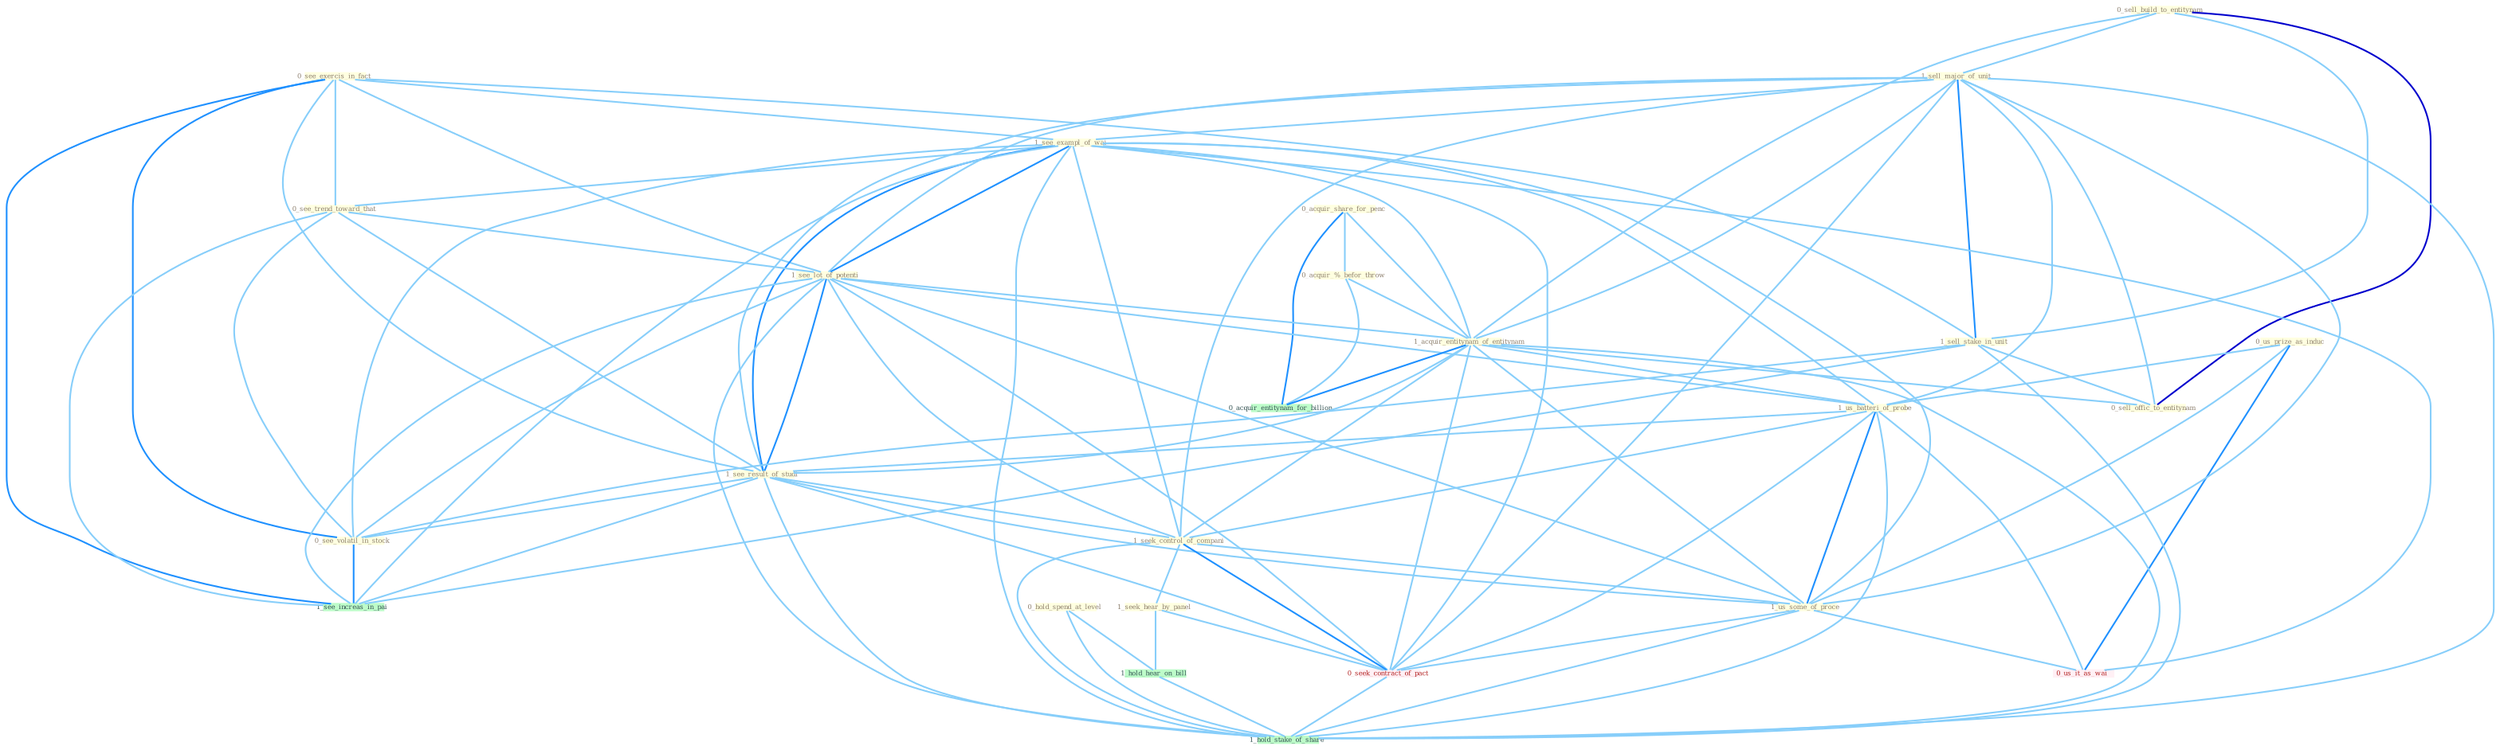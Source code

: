 Graph G{ 
    node
    [shape=polygon,style=filled,width=.5,height=.06,color="#BDFCC9",fixedsize=true,fontsize=4,
    fontcolor="#2f4f4f"];
    {node
    [color="#ffffe0", fontcolor="#8b7d6b"] "0_sell_build_to_entitynam " "0_acquir_share_for_penc " "0_us_prize_as_induc " "0_hold_spend_at_level " "0_acquir_%_befor_throw " "0_see_exercis_in_fact " "1_sell_major_of_unit " "1_see_exampl_of_wai " "0_see_trend_toward_that " "1_see_lot_of_potenti " "1_acquir_entitynam_of_entitynam " "1_sell_stake_in_unit " "1_us_batteri_of_probe " "1_see_result_of_studi " "0_see_volatil_in_stock " "0_sell_offic_to_entitynam " "1_seek_control_of_compani " "1_seek_hear_by_panel " "1_us_some_of_proce "}
{node [color="#fff0f5", fontcolor="#b22222"] "0_seek_contract_of_pact " "0_us_it_as_wai "}
edge [color="#B0E2FF"];

	"0_sell_build_to_entitynam " -- "1_sell_major_of_unit " [w="1", color="#87cefa" ];
	"0_sell_build_to_entitynam " -- "1_acquir_entitynam_of_entitynam " [w="1", color="#87cefa" ];
	"0_sell_build_to_entitynam " -- "1_sell_stake_in_unit " [w="1", color="#87cefa" ];
	"0_sell_build_to_entitynam " -- "0_sell_offic_to_entitynam " [w="3", color="#0000cd" , len=0.6];
	"0_acquir_share_for_penc " -- "0_acquir_%_befor_throw " [w="1", color="#87cefa" ];
	"0_acquir_share_for_penc " -- "1_acquir_entitynam_of_entitynam " [w="1", color="#87cefa" ];
	"0_acquir_share_for_penc " -- "0_acquir_entitynam_for_billion " [w="2", color="#1e90ff" , len=0.8];
	"0_us_prize_as_induc " -- "1_us_batteri_of_probe " [w="1", color="#87cefa" ];
	"0_us_prize_as_induc " -- "1_us_some_of_proce " [w="1", color="#87cefa" ];
	"0_us_prize_as_induc " -- "0_us_it_as_wai " [w="2", color="#1e90ff" , len=0.8];
	"0_hold_spend_at_level " -- "1_hold_hear_on_bill " [w="1", color="#87cefa" ];
	"0_hold_spend_at_level " -- "1_hold_stake_of_share " [w="1", color="#87cefa" ];
	"0_acquir_%_befor_throw " -- "1_acquir_entitynam_of_entitynam " [w="1", color="#87cefa" ];
	"0_acquir_%_befor_throw " -- "0_acquir_entitynam_for_billion " [w="1", color="#87cefa" ];
	"0_see_exercis_in_fact " -- "1_see_exampl_of_wai " [w="1", color="#87cefa" ];
	"0_see_exercis_in_fact " -- "0_see_trend_toward_that " [w="1", color="#87cefa" ];
	"0_see_exercis_in_fact " -- "1_see_lot_of_potenti " [w="1", color="#87cefa" ];
	"0_see_exercis_in_fact " -- "1_sell_stake_in_unit " [w="1", color="#87cefa" ];
	"0_see_exercis_in_fact " -- "1_see_result_of_studi " [w="1", color="#87cefa" ];
	"0_see_exercis_in_fact " -- "0_see_volatil_in_stock " [w="2", color="#1e90ff" , len=0.8];
	"0_see_exercis_in_fact " -- "1_see_increas_in_pai " [w="2", color="#1e90ff" , len=0.8];
	"1_sell_major_of_unit " -- "1_see_exampl_of_wai " [w="1", color="#87cefa" ];
	"1_sell_major_of_unit " -- "1_see_lot_of_potenti " [w="1", color="#87cefa" ];
	"1_sell_major_of_unit " -- "1_acquir_entitynam_of_entitynam " [w="1", color="#87cefa" ];
	"1_sell_major_of_unit " -- "1_sell_stake_in_unit " [w="2", color="#1e90ff" , len=0.8];
	"1_sell_major_of_unit " -- "1_us_batteri_of_probe " [w="1", color="#87cefa" ];
	"1_sell_major_of_unit " -- "1_see_result_of_studi " [w="1", color="#87cefa" ];
	"1_sell_major_of_unit " -- "0_sell_offic_to_entitynam " [w="1", color="#87cefa" ];
	"1_sell_major_of_unit " -- "1_seek_control_of_compani " [w="1", color="#87cefa" ];
	"1_sell_major_of_unit " -- "1_us_some_of_proce " [w="1", color="#87cefa" ];
	"1_sell_major_of_unit " -- "0_seek_contract_of_pact " [w="1", color="#87cefa" ];
	"1_sell_major_of_unit " -- "1_hold_stake_of_share " [w="1", color="#87cefa" ];
	"1_see_exampl_of_wai " -- "0_see_trend_toward_that " [w="1", color="#87cefa" ];
	"1_see_exampl_of_wai " -- "1_see_lot_of_potenti " [w="2", color="#1e90ff" , len=0.8];
	"1_see_exampl_of_wai " -- "1_acquir_entitynam_of_entitynam " [w="1", color="#87cefa" ];
	"1_see_exampl_of_wai " -- "1_us_batteri_of_probe " [w="1", color="#87cefa" ];
	"1_see_exampl_of_wai " -- "1_see_result_of_studi " [w="2", color="#1e90ff" , len=0.8];
	"1_see_exampl_of_wai " -- "0_see_volatil_in_stock " [w="1", color="#87cefa" ];
	"1_see_exampl_of_wai " -- "1_seek_control_of_compani " [w="1", color="#87cefa" ];
	"1_see_exampl_of_wai " -- "1_us_some_of_proce " [w="1", color="#87cefa" ];
	"1_see_exampl_of_wai " -- "0_seek_contract_of_pact " [w="1", color="#87cefa" ];
	"1_see_exampl_of_wai " -- "0_us_it_as_wai " [w="1", color="#87cefa" ];
	"1_see_exampl_of_wai " -- "1_see_increas_in_pai " [w="1", color="#87cefa" ];
	"1_see_exampl_of_wai " -- "1_hold_stake_of_share " [w="1", color="#87cefa" ];
	"0_see_trend_toward_that " -- "1_see_lot_of_potenti " [w="1", color="#87cefa" ];
	"0_see_trend_toward_that " -- "1_see_result_of_studi " [w="1", color="#87cefa" ];
	"0_see_trend_toward_that " -- "0_see_volatil_in_stock " [w="1", color="#87cefa" ];
	"0_see_trend_toward_that " -- "1_see_increas_in_pai " [w="1", color="#87cefa" ];
	"1_see_lot_of_potenti " -- "1_acquir_entitynam_of_entitynam " [w="1", color="#87cefa" ];
	"1_see_lot_of_potenti " -- "1_us_batteri_of_probe " [w="1", color="#87cefa" ];
	"1_see_lot_of_potenti " -- "1_see_result_of_studi " [w="2", color="#1e90ff" , len=0.8];
	"1_see_lot_of_potenti " -- "0_see_volatil_in_stock " [w="1", color="#87cefa" ];
	"1_see_lot_of_potenti " -- "1_seek_control_of_compani " [w="1", color="#87cefa" ];
	"1_see_lot_of_potenti " -- "1_us_some_of_proce " [w="1", color="#87cefa" ];
	"1_see_lot_of_potenti " -- "0_seek_contract_of_pact " [w="1", color="#87cefa" ];
	"1_see_lot_of_potenti " -- "1_see_increas_in_pai " [w="1", color="#87cefa" ];
	"1_see_lot_of_potenti " -- "1_hold_stake_of_share " [w="1", color="#87cefa" ];
	"1_acquir_entitynam_of_entitynam " -- "1_us_batteri_of_probe " [w="1", color="#87cefa" ];
	"1_acquir_entitynam_of_entitynam " -- "1_see_result_of_studi " [w="1", color="#87cefa" ];
	"1_acquir_entitynam_of_entitynam " -- "0_sell_offic_to_entitynam " [w="1", color="#87cefa" ];
	"1_acquir_entitynam_of_entitynam " -- "1_seek_control_of_compani " [w="1", color="#87cefa" ];
	"1_acquir_entitynam_of_entitynam " -- "1_us_some_of_proce " [w="1", color="#87cefa" ];
	"1_acquir_entitynam_of_entitynam " -- "0_seek_contract_of_pact " [w="1", color="#87cefa" ];
	"1_acquir_entitynam_of_entitynam " -- "0_acquir_entitynam_for_billion " [w="2", color="#1e90ff" , len=0.8];
	"1_acquir_entitynam_of_entitynam " -- "1_hold_stake_of_share " [w="1", color="#87cefa" ];
	"1_sell_stake_in_unit " -- "0_see_volatil_in_stock " [w="1", color="#87cefa" ];
	"1_sell_stake_in_unit " -- "0_sell_offic_to_entitynam " [w="1", color="#87cefa" ];
	"1_sell_stake_in_unit " -- "1_see_increas_in_pai " [w="1", color="#87cefa" ];
	"1_sell_stake_in_unit " -- "1_hold_stake_of_share " [w="1", color="#87cefa" ];
	"1_us_batteri_of_probe " -- "1_see_result_of_studi " [w="1", color="#87cefa" ];
	"1_us_batteri_of_probe " -- "1_seek_control_of_compani " [w="1", color="#87cefa" ];
	"1_us_batteri_of_probe " -- "1_us_some_of_proce " [w="2", color="#1e90ff" , len=0.8];
	"1_us_batteri_of_probe " -- "0_seek_contract_of_pact " [w="1", color="#87cefa" ];
	"1_us_batteri_of_probe " -- "0_us_it_as_wai " [w="1", color="#87cefa" ];
	"1_us_batteri_of_probe " -- "1_hold_stake_of_share " [w="1", color="#87cefa" ];
	"1_see_result_of_studi " -- "0_see_volatil_in_stock " [w="1", color="#87cefa" ];
	"1_see_result_of_studi " -- "1_seek_control_of_compani " [w="1", color="#87cefa" ];
	"1_see_result_of_studi " -- "1_us_some_of_proce " [w="1", color="#87cefa" ];
	"1_see_result_of_studi " -- "0_seek_contract_of_pact " [w="1", color="#87cefa" ];
	"1_see_result_of_studi " -- "1_see_increas_in_pai " [w="1", color="#87cefa" ];
	"1_see_result_of_studi " -- "1_hold_stake_of_share " [w="1", color="#87cefa" ];
	"0_see_volatil_in_stock " -- "1_see_increas_in_pai " [w="2", color="#1e90ff" , len=0.8];
	"1_seek_control_of_compani " -- "1_seek_hear_by_panel " [w="1", color="#87cefa" ];
	"1_seek_control_of_compani " -- "1_us_some_of_proce " [w="1", color="#87cefa" ];
	"1_seek_control_of_compani " -- "0_seek_contract_of_pact " [w="2", color="#1e90ff" , len=0.8];
	"1_seek_control_of_compani " -- "1_hold_stake_of_share " [w="1", color="#87cefa" ];
	"1_seek_hear_by_panel " -- "0_seek_contract_of_pact " [w="1", color="#87cefa" ];
	"1_seek_hear_by_panel " -- "1_hold_hear_on_bill " [w="1", color="#87cefa" ];
	"1_us_some_of_proce " -- "0_seek_contract_of_pact " [w="1", color="#87cefa" ];
	"1_us_some_of_proce " -- "0_us_it_as_wai " [w="1", color="#87cefa" ];
	"1_us_some_of_proce " -- "1_hold_stake_of_share " [w="1", color="#87cefa" ];
	"0_seek_contract_of_pact " -- "1_hold_stake_of_share " [w="1", color="#87cefa" ];
	"1_hold_hear_on_bill " -- "1_hold_stake_of_share " [w="1", color="#87cefa" ];
}